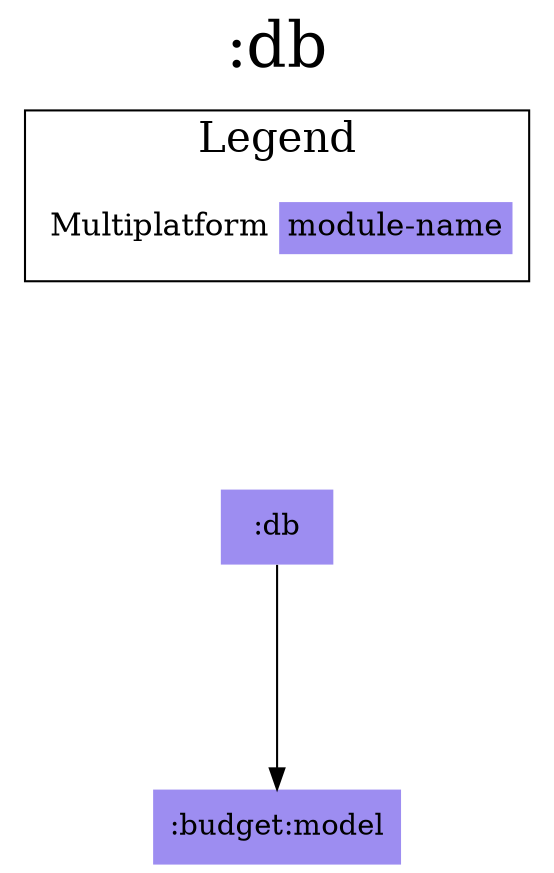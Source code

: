 digraph {
edge ["dir"="forward"]
graph ["dpi"="100","label"=":db","labelloc"="t","fontsize"="30","ranksep"="1.5","rankdir"="TB"]
node ["style"="filled"]
":db" ["fillcolor"="#9D8DF1","shape"="none"]
":budget:model" ["fillcolor"="#9D8DF1","shape"="none"]
{
edge ["dir"="none"]
graph ["rank"="same"]
}
":db" -> ":budget:model"
subgraph "cluster_legend" {
edge ["dir"="none"]
graph ["label"="Legend","fontsize"="20"]
"Legend" ["style"="filled","fillcolor"="#FFFFFF","shape"="none","margin"="0","fontsize"="15","label"=<
<TABLE BORDER="0" CELLBORDER="0" CELLSPACING="0" CELLPADDING="4">
<TR><TD>Multiplatform</TD><TD BGCOLOR="#9D8DF1">module-name</TD></TR>
</TABLE>
>]
} -> ":db" ["style"="invis"]
}
